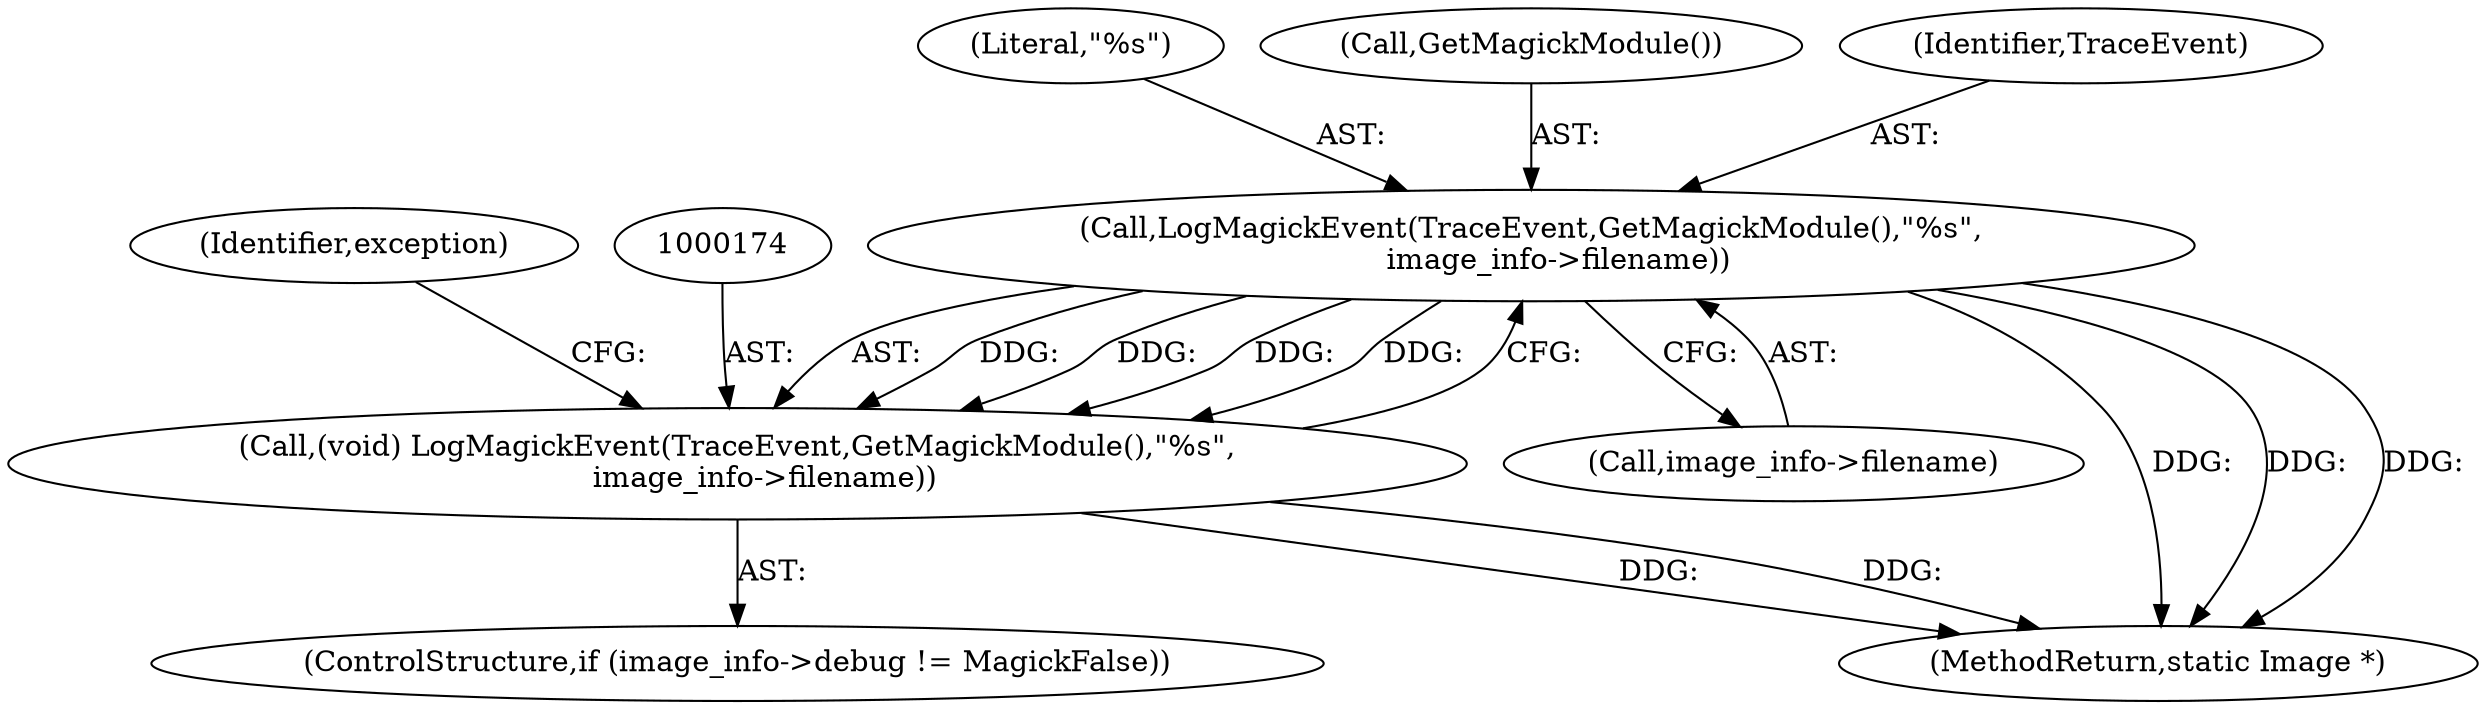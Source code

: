 digraph "0_ImageMagick_58cf5bf4fade82e3b510e8f3463a967278a3e410_0@pointer" {
"1000175" [label="(Call,LogMagickEvent(TraceEvent,GetMagickModule(),\"%s\",\n      image_info->filename))"];
"1000173" [label="(Call,(void) LogMagickEvent(TraceEvent,GetMagickModule(),\"%s\",\n      image_info->filename))"];
"1000178" [label="(Literal,\"%s\")"];
"1000184" [label="(Identifier,exception)"];
"1000177" [label="(Call,GetMagickModule())"];
"1000173" [label="(Call,(void) LogMagickEvent(TraceEvent,GetMagickModule(),\"%s\",\n      image_info->filename))"];
"1000179" [label="(Call,image_info->filename)"];
"1000167" [label="(ControlStructure,if (image_info->debug != MagickFalse))"];
"1000175" [label="(Call,LogMagickEvent(TraceEvent,GetMagickModule(),\"%s\",\n      image_info->filename))"];
"1003406" [label="(MethodReturn,static Image *)"];
"1000176" [label="(Identifier,TraceEvent)"];
"1000175" -> "1000173"  [label="AST: "];
"1000175" -> "1000179"  [label="CFG: "];
"1000176" -> "1000175"  [label="AST: "];
"1000177" -> "1000175"  [label="AST: "];
"1000178" -> "1000175"  [label="AST: "];
"1000179" -> "1000175"  [label="AST: "];
"1000173" -> "1000175"  [label="CFG: "];
"1000175" -> "1003406"  [label="DDG: "];
"1000175" -> "1003406"  [label="DDG: "];
"1000175" -> "1003406"  [label="DDG: "];
"1000175" -> "1000173"  [label="DDG: "];
"1000175" -> "1000173"  [label="DDG: "];
"1000175" -> "1000173"  [label="DDG: "];
"1000175" -> "1000173"  [label="DDG: "];
"1000173" -> "1000167"  [label="AST: "];
"1000174" -> "1000173"  [label="AST: "];
"1000184" -> "1000173"  [label="CFG: "];
"1000173" -> "1003406"  [label="DDG: "];
"1000173" -> "1003406"  [label="DDG: "];
}
